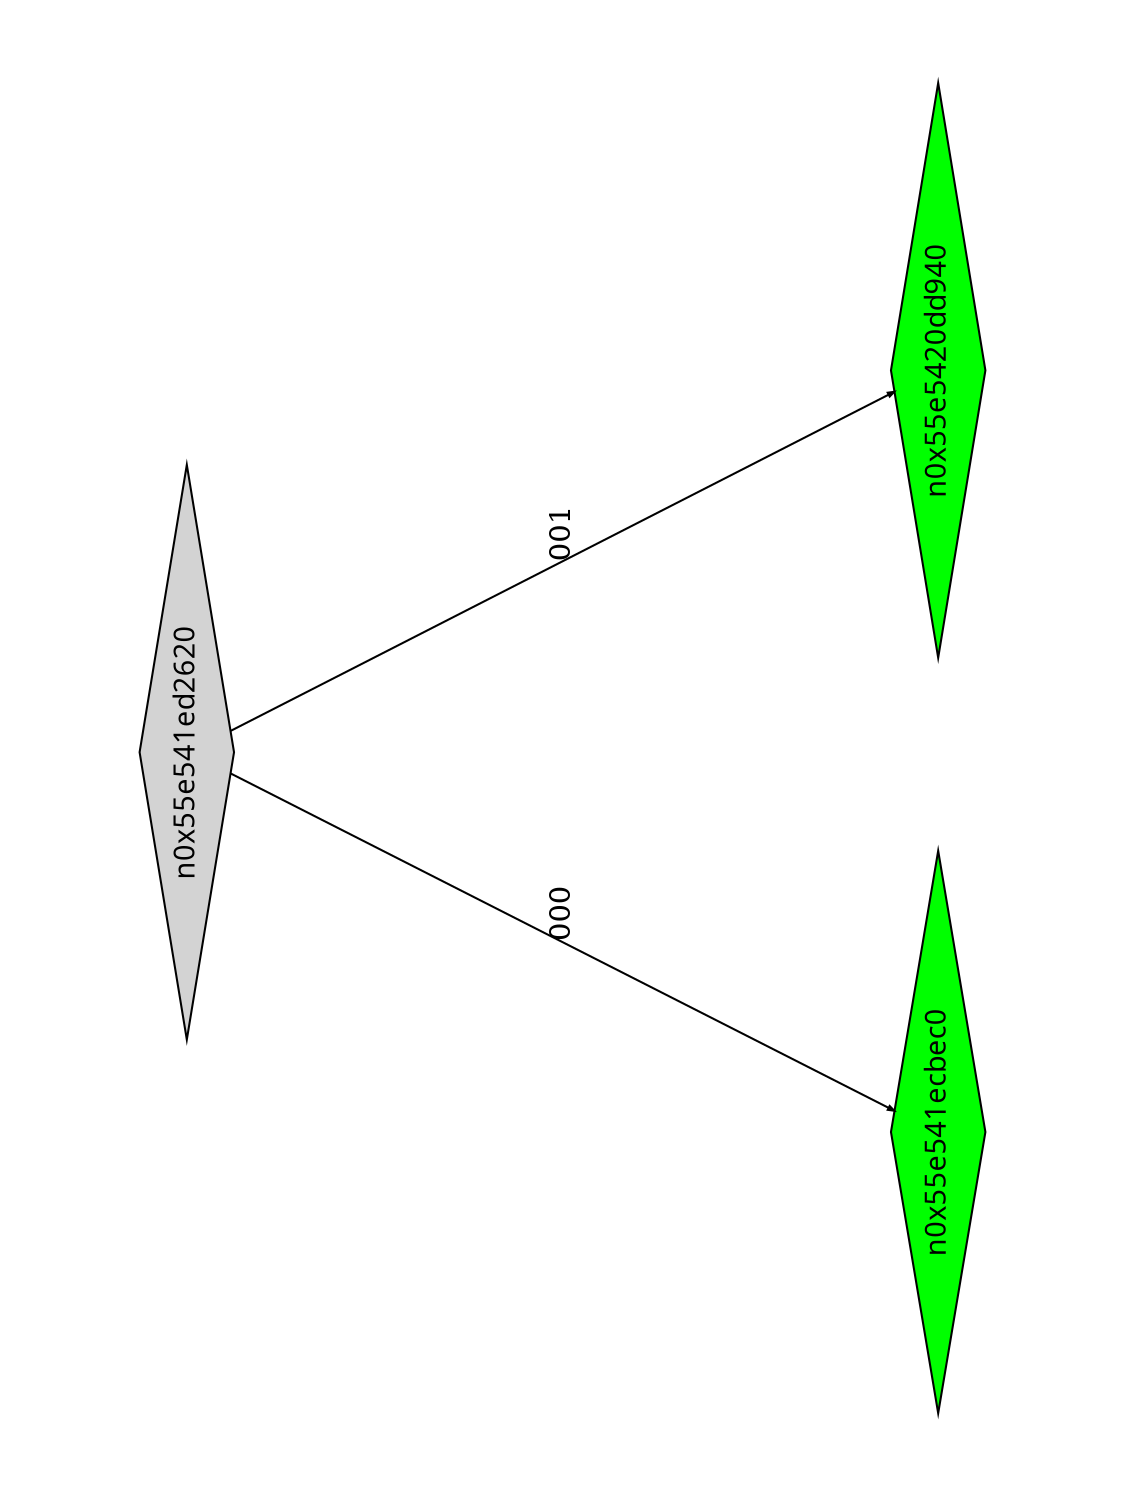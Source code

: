 digraph G {
	size="10,7.5";
	ratio=fill;
	rotate=90;
	center = "true";
	node [style="filled",width=.1,height=.1,fontname="Terminus"]
	edge [arrowsize=.3]
	n0x55e541ed2620 [shape=diamond];
	n0x55e541ed2620 -> n0x55e541ecbec0 [label=000];
	n0x55e541ed2620 -> n0x55e5420dd940 [label=001];
	n0x55e5420dd940 [shape=diamond,fillcolor=green];
	n0x55e541ecbec0 [shape=diamond,fillcolor=green];
}
